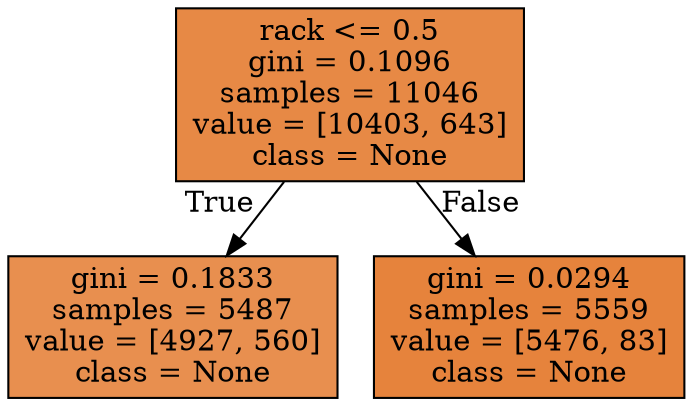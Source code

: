 digraph Tree {
node [shape=box, style="filled", color="black"] ;
0 [label="rack <= 0.5\ngini = 0.1096\nsamples = 11046\nvalue = [10403, 643]\nclass = None", fillcolor="#e58139ef"] ;
1 [label="gini = 0.1833\nsamples = 5487\nvalue = [4927, 560]\nclass = None", fillcolor="#e58139e2"] ;
0 -> 1 [labeldistance=2.5, labelangle=45, headlabel="True"] ;
2 [label="gini = 0.0294\nsamples = 5559\nvalue = [5476, 83]\nclass = None", fillcolor="#e58139fb"] ;
0 -> 2 [labeldistance=2.5, labelangle=-45, headlabel="False"] ;
}